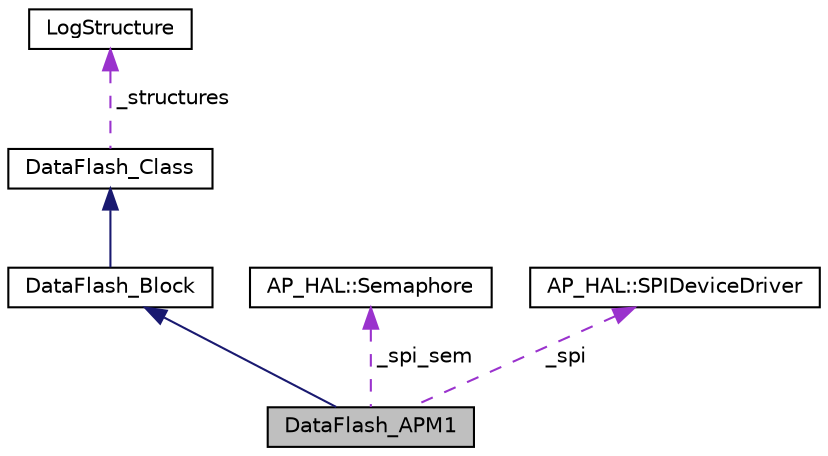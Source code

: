 digraph "DataFlash_APM1"
{
 // INTERACTIVE_SVG=YES
  edge [fontname="Helvetica",fontsize="10",labelfontname="Helvetica",labelfontsize="10"];
  node [fontname="Helvetica",fontsize="10",shape=record];
  Node1 [label="DataFlash_APM1",height=0.2,width=0.4,color="black", fillcolor="grey75", style="filled" fontcolor="black"];
  Node2 -> Node1 [dir="back",color="midnightblue",fontsize="10",style="solid",fontname="Helvetica"];
  Node2 [label="DataFlash_Block",height=0.2,width=0.4,color="black", fillcolor="white", style="filled",URL="$classDataFlash__Block.html",tooltip="-*- tab-width: 4; Mode: C++; c-basic-offset: 4; indent-tabs-mode: nil -*- "];
  Node3 -> Node2 [dir="back",color="midnightblue",fontsize="10",style="solid",fontname="Helvetica"];
  Node3 [label="DataFlash_Class",height=0.2,width=0.4,color="black", fillcolor="white", style="filled",URL="$classDataFlash__Class.html",tooltip="-*- tab-width: 4; Mode: C++; c-basic-offset: 4; indent-tabs-mode: nil -*- "];
  Node4 -> Node3 [dir="back",color="darkorchid3",fontsize="10",style="dashed",label=" _structures" ,fontname="Helvetica"];
  Node4 [label="LogStructure",height=0.2,width=0.4,color="black", fillcolor="white", style="filled",URL="$structLogStructure.html"];
  Node5 -> Node1 [dir="back",color="darkorchid3",fontsize="10",style="dashed",label=" _spi_sem" ,fontname="Helvetica"];
  Node5 [label="AP_HAL::Semaphore",height=0.2,width=0.4,color="black", fillcolor="white", style="filled",URL="$classAP__HAL_1_1Semaphore.html"];
  Node6 -> Node1 [dir="back",color="darkorchid3",fontsize="10",style="dashed",label=" _spi" ,fontname="Helvetica"];
  Node6 [label="AP_HAL::SPIDeviceDriver",height=0.2,width=0.4,color="black", fillcolor="white", style="filled",URL="$classAP__HAL_1_1SPIDeviceDriver.html"];
}
